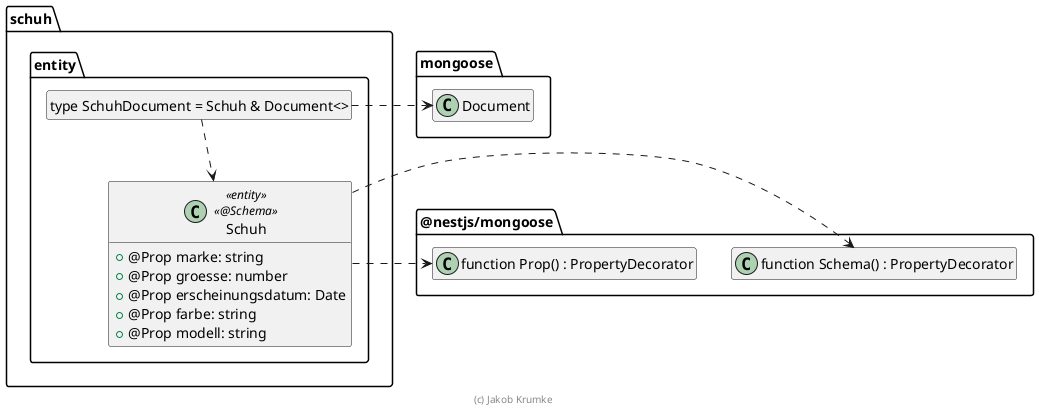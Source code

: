 @startuml

package @nestjs/mongoose {
  class "function Schema() : PropertyDecorator" as Schema
  class "function Prop() : PropertyDecorator" as Prop
}

package mongoose {
  class Document
}

package schuh.entity {
    class "type SchuhDocument = Schuh & Document<>" as SchuhDocument
    hide SchuhDocument circle

    SchuhDocument ..> Schuh
    SchuhDocument .right.> Document 

    class Schuh

    Schuh .right.> Schema
    Schuh .right.> Prop

    class Schuh <<entity>> <<@Schema>> {
        + @Prop marke: string
        + @Prop groesse: number
        + @Prop erscheinungsdatum: Date
        + @Prop farbe: string
        + @Prop modell: string
    }    
}

hide empty members

footer (c) Jakob Krumke

@enduml